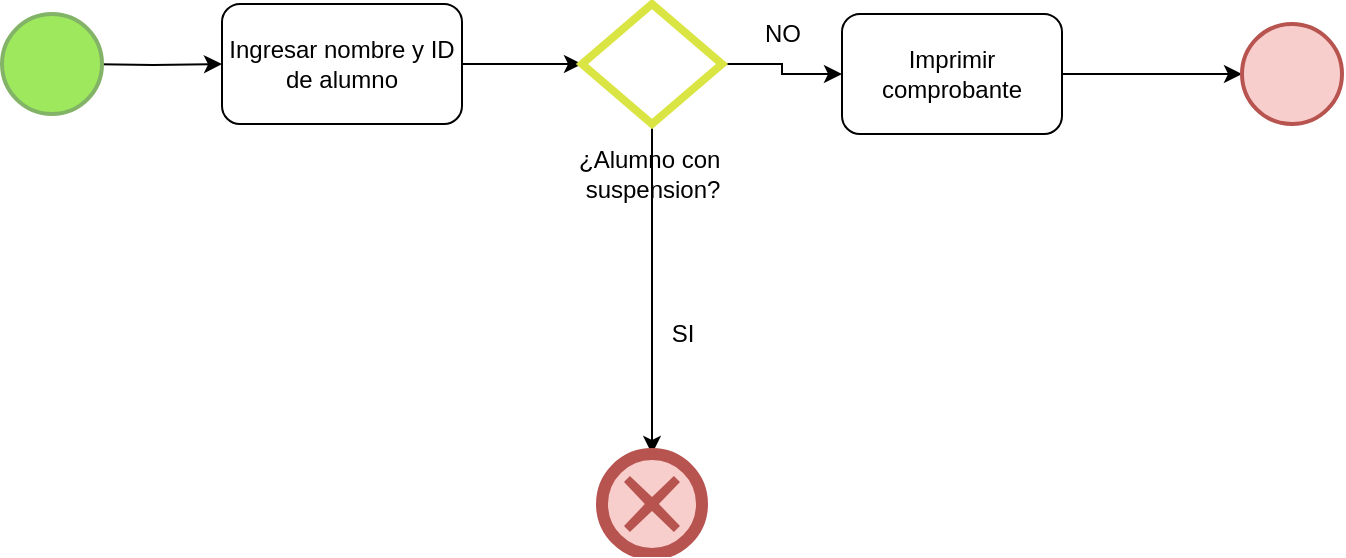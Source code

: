 <mxfile version="20.8.16" type="device"><diagram name="Página-1" id="kmeeJUgvPo0UusCO88Mz"><mxGraphModel dx="1114" dy="583" grid="1" gridSize="10" guides="1" tooltips="1" connect="1" arrows="1" fold="1" page="1" pageScale="1" pageWidth="827" pageHeight="1169" math="0" shadow="0"><root><mxCell id="0"/><mxCell id="1" parent="0"/><mxCell id="3IgIuwf1nTFrzNPtyvoL-7" style="edgeStyle=orthogonalEdgeStyle;rounded=0;orthogonalLoop=1;jettySize=auto;html=1;entryX=0;entryY=0.5;entryDx=0;entryDy=0;" edge="1" parent="1" target="3IgIuwf1nTFrzNPtyvoL-2"><mxGeometry relative="1" as="geometry"><mxPoint x="120" y="255" as="sourcePoint"/></mxGeometry></mxCell><mxCell id="3IgIuwf1nTFrzNPtyvoL-21" style="edgeStyle=orthogonalEdgeStyle;rounded=0;orthogonalLoop=1;jettySize=auto;html=1;exitX=1;exitY=0.5;exitDx=0;exitDy=0;entryX=0;entryY=0.5;entryDx=0;entryDy=0;" edge="1" parent="1" source="3IgIuwf1nTFrzNPtyvoL-2" target="3IgIuwf1nTFrzNPtyvoL-4"><mxGeometry relative="1" as="geometry"/></mxCell><mxCell id="3IgIuwf1nTFrzNPtyvoL-2" value="Ingresar nombre y ID de alumno" style="rounded=1;whiteSpace=wrap;html=1;" vertex="1" parent="1"><mxGeometry x="190" y="225" width="120" height="60" as="geometry"/></mxCell><mxCell id="3IgIuwf1nTFrzNPtyvoL-25" style="edgeStyle=orthogonalEdgeStyle;rounded=0;orthogonalLoop=1;jettySize=auto;html=1;exitX=1;exitY=0.5;exitDx=0;exitDy=0;" edge="1" parent="1" source="3IgIuwf1nTFrzNPtyvoL-4" target="3IgIuwf1nTFrzNPtyvoL-5"><mxGeometry relative="1" as="geometry"/></mxCell><mxCell id="3IgIuwf1nTFrzNPtyvoL-27" style="edgeStyle=orthogonalEdgeStyle;rounded=0;orthogonalLoop=1;jettySize=auto;html=1;exitX=0.5;exitY=1;exitDx=0;exitDy=0;entryX=0.5;entryY=0;entryDx=0;entryDy=0;entryPerimeter=0;" edge="1" parent="1" source="3IgIuwf1nTFrzNPtyvoL-4" target="3IgIuwf1nTFrzNPtyvoL-26"><mxGeometry relative="1" as="geometry"/></mxCell><mxCell id="3IgIuwf1nTFrzNPtyvoL-4" value="" style="rhombus;whiteSpace=wrap;html=1;strokeColor=#dae543;strokeWidth=4;" vertex="1" parent="1"><mxGeometry x="370" y="225" width="70" height="60" as="geometry"/></mxCell><mxCell id="3IgIuwf1nTFrzNPtyvoL-23" style="edgeStyle=orthogonalEdgeStyle;rounded=0;orthogonalLoop=1;jettySize=auto;html=1;exitX=1;exitY=0.5;exitDx=0;exitDy=0;entryX=0;entryY=0.5;entryDx=0;entryDy=0;entryPerimeter=0;" edge="1" parent="1" source="3IgIuwf1nTFrzNPtyvoL-5" target="3IgIuwf1nTFrzNPtyvoL-22"><mxGeometry relative="1" as="geometry"/></mxCell><mxCell id="3IgIuwf1nTFrzNPtyvoL-5" value="Imprimir comprobante" style="rounded=1;whiteSpace=wrap;html=1;" vertex="1" parent="1"><mxGeometry x="500" y="230" width="110" height="60" as="geometry"/></mxCell><mxCell id="3IgIuwf1nTFrzNPtyvoL-16" value="¿Alumno con&amp;nbsp;&lt;br&gt;suspension?" style="text;html=1;align=center;verticalAlign=middle;resizable=0;points=[];autosize=1;strokeColor=none;fillColor=none;" vertex="1" parent="1"><mxGeometry x="355" y="290" width="100" height="40" as="geometry"/></mxCell><mxCell id="3IgIuwf1nTFrzNPtyvoL-19" value="" style="points=[[0.145,0.145,0],[0.5,0,0],[0.855,0.145,0],[1,0.5,0],[0.855,0.855,0],[0.5,1,0],[0.145,0.855,0],[0,0.5,0]];shape=mxgraph.bpmn.event;html=1;verticalLabelPosition=bottom;labelBackgroundColor=#ffffff;verticalAlign=top;align=center;perimeter=ellipsePerimeter;outlineConnect=0;aspect=fixed;outline=standard;symbol=general;strokeColor=#82b366;strokeWidth=2;fillColor=#9EE85D;" vertex="1" parent="1"><mxGeometry x="80" y="230" width="50" height="50" as="geometry"/></mxCell><mxCell id="3IgIuwf1nTFrzNPtyvoL-22" value="" style="points=[[0.145,0.145,0],[0.5,0,0],[0.855,0.145,0],[1,0.5,0],[0.855,0.855,0],[0.5,1,0],[0.145,0.855,0],[0,0.5,0]];shape=mxgraph.bpmn.event;html=1;verticalLabelPosition=bottom;labelBackgroundColor=#ffffff;verticalAlign=top;align=center;perimeter=ellipsePerimeter;outlineConnect=0;aspect=fixed;outline=standard;symbol=general;strokeColor=#b85450;strokeWidth=2;fillColor=#f8cecc;" vertex="1" parent="1"><mxGeometry x="700" y="235" width="50" height="50" as="geometry"/></mxCell><mxCell id="3IgIuwf1nTFrzNPtyvoL-26" value="" style="points=[[0.145,0.145,0],[0.5,0,0],[0.855,0.145,0],[1,0.5,0],[0.855,0.855,0],[0.5,1,0],[0.145,0.855,0],[0,0.5,0]];shape=mxgraph.bpmn.event;html=1;verticalLabelPosition=bottom;labelBackgroundColor=#ffffff;verticalAlign=top;align=center;perimeter=ellipsePerimeter;outlineConnect=0;aspect=fixed;outline=end;symbol=cancel;strokeColor=#b85450;strokeWidth=2;fillColor=#f8cecc;" vertex="1" parent="1"><mxGeometry x="380" y="450" width="50" height="50" as="geometry"/></mxCell><mxCell id="3IgIuwf1nTFrzNPtyvoL-28" value="SI" style="text;html=1;align=center;verticalAlign=middle;resizable=0;points=[];autosize=1;strokeColor=none;fillColor=none;" vertex="1" parent="1"><mxGeometry x="405" y="375" width="30" height="30" as="geometry"/></mxCell><mxCell id="3IgIuwf1nTFrzNPtyvoL-29" value="NO" style="text;html=1;align=center;verticalAlign=middle;resizable=0;points=[];autosize=1;strokeColor=none;fillColor=none;" vertex="1" parent="1"><mxGeometry x="450" y="225" width="40" height="30" as="geometry"/></mxCell></root></mxGraphModel></diagram></mxfile>